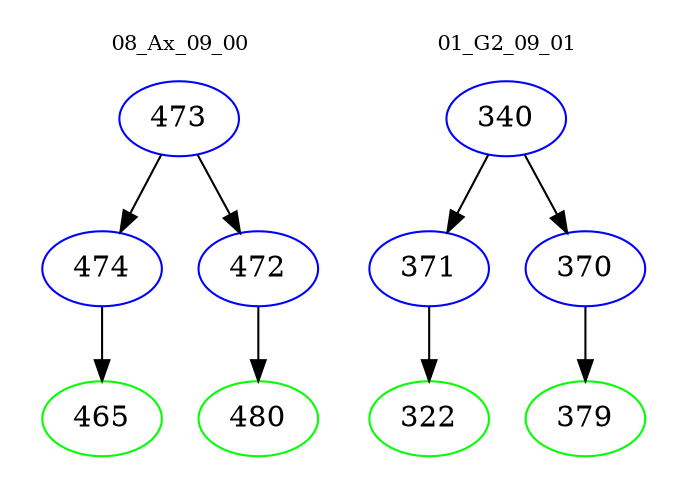 digraph{
subgraph cluster_0 {
color = white
label = "08_Ax_09_00";
fontsize=10;
T0_473 [label="473", color="blue"]
T0_473 -> T0_474 [color="black"]
T0_474 [label="474", color="blue"]
T0_474 -> T0_465 [color="black"]
T0_465 [label="465", color="green"]
T0_473 -> T0_472 [color="black"]
T0_472 [label="472", color="blue"]
T0_472 -> T0_480 [color="black"]
T0_480 [label="480", color="green"]
}
subgraph cluster_1 {
color = white
label = "01_G2_09_01";
fontsize=10;
T1_340 [label="340", color="blue"]
T1_340 -> T1_371 [color="black"]
T1_371 [label="371", color="blue"]
T1_371 -> T1_322 [color="black"]
T1_322 [label="322", color="green"]
T1_340 -> T1_370 [color="black"]
T1_370 [label="370", color="blue"]
T1_370 -> T1_379 [color="black"]
T1_379 [label="379", color="green"]
}
}
